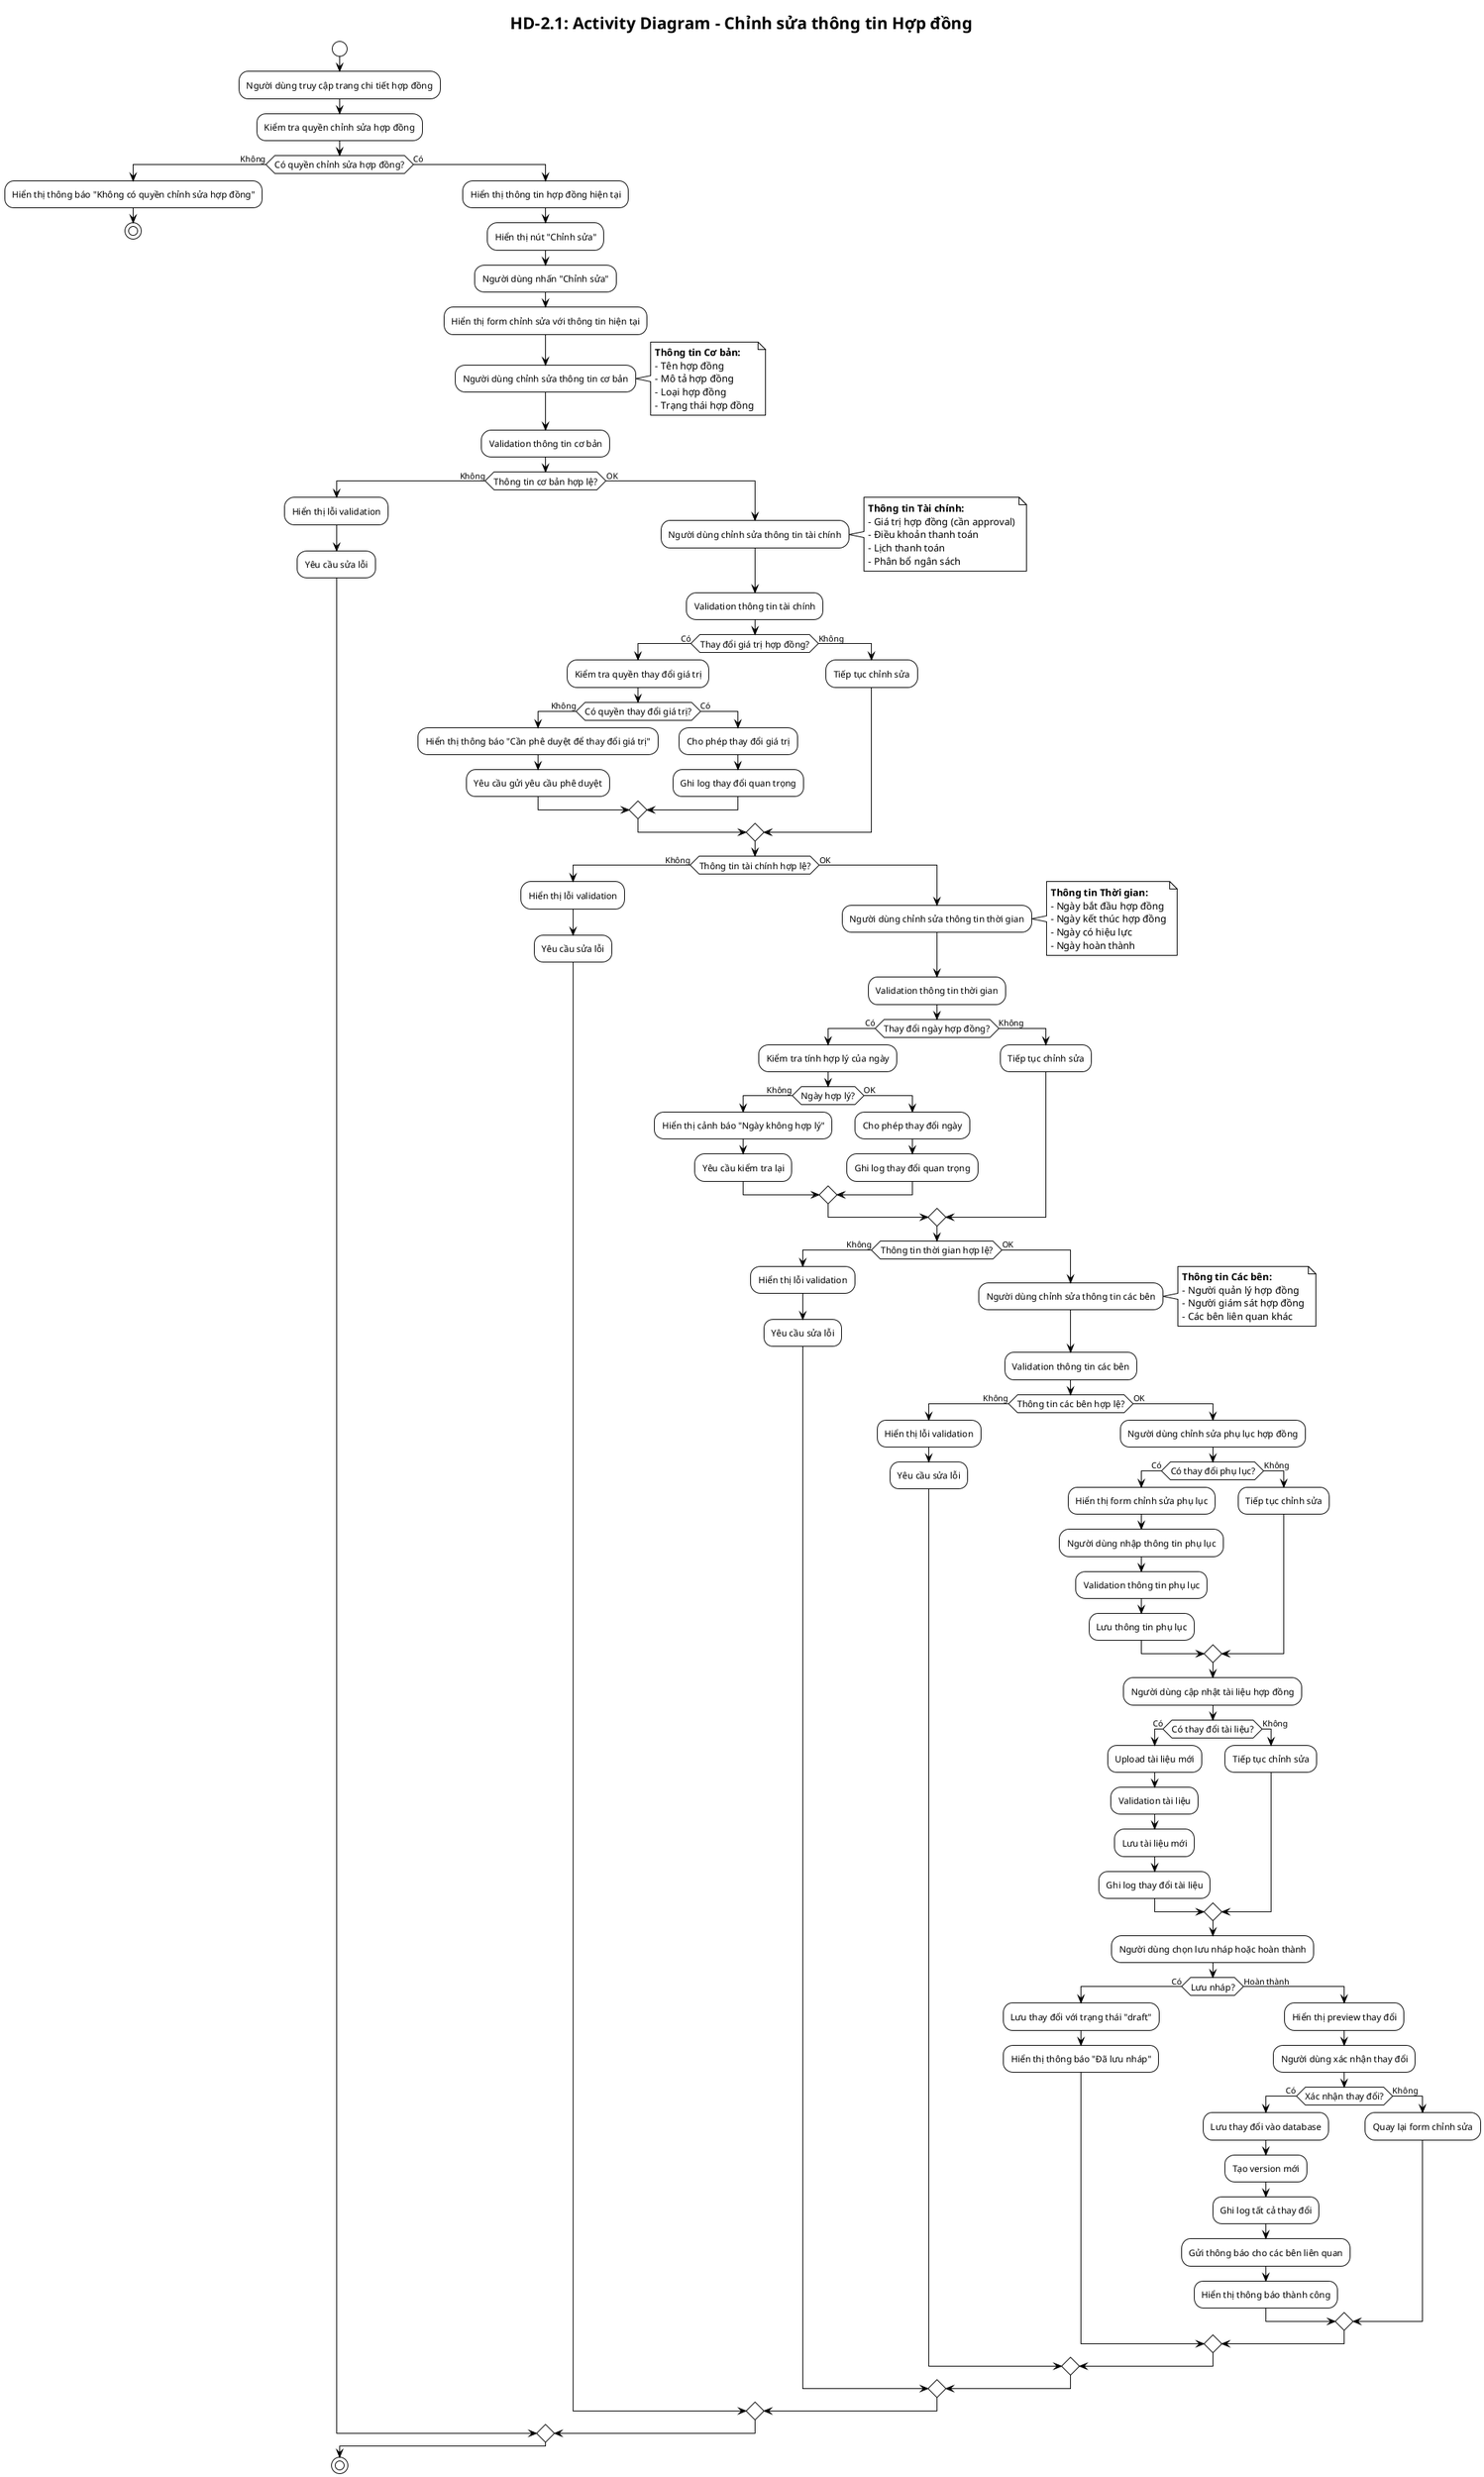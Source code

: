 @startuml HD-2.1 Activity Diagram
!theme plain
skinparam activityFontSize 12

title HD-2.1: Activity Diagram - Chỉnh sửa thông tin Hợp đồng

start

:Người dùng truy cập trang chi tiết hợp đồng;

:Kiểm tra quyền chỉnh sửa hợp đồng;

if (Có quyền chỉnh sửa hợp đồng?) then (Không)
    :Hiển thị thông báo "Không có quyền chỉnh sửa hợp đồng";
    stop
else (Có)
    :Hiển thị thông tin hợp đồng hiện tại;
    :Hiển thị nút "Chỉnh sửa";
    
    :Người dùng nhấn "Chỉnh sửa";
    :Hiển thị form chỉnh sửa với thông tin hiện tại;
    
    :Người dùng chỉnh sửa thông tin cơ bản;
    note right
    **Thông tin Cơ bản:**
    - Tên hợp đồng
    - Mô tả hợp đồng
    - Loại hợp đồng
    - Trạng thái hợp đồng
    end note
    
    :Validation thông tin cơ bản;
    
    if (Thông tin cơ bản hợp lệ?) then (Không)
        :Hiển thị lỗi validation;
        :Yêu cầu sửa lỗi;
    else (OK)
        :Người dùng chỉnh sửa thông tin tài chính;
        note right
        **Thông tin Tài chính:**
        - Giá trị hợp đồng (cần approval)
        - Điều khoản thanh toán
        - Lịch thanh toán
        - Phân bổ ngân sách
        end note
        
        :Validation thông tin tài chính;
        
        if (Thay đổi giá trị hợp đồng?) then (Có)
            :Kiểm tra quyền thay đổi giá trị;
            if (Có quyền thay đổi giá trị?) then (Không)
                :Hiển thị thông báo "Cần phê duyệt để thay đổi giá trị";
                :Yêu cầu gửi yêu cầu phê duyệt;
            else (Có)
                :Cho phép thay đổi giá trị;
                :Ghi log thay đổi quan trọng;
            endif
        else (Không)
            :Tiếp tục chỉnh sửa;
        endif
        
        if (Thông tin tài chính hợp lệ?) then (Không)
            :Hiển thị lỗi validation;
            :Yêu cầu sửa lỗi;
        else (OK)
            :Người dùng chỉnh sửa thông tin thời gian;
            note right
            **Thông tin Thời gian:**
            - Ngày bắt đầu hợp đồng
            - Ngày kết thúc hợp đồng
            - Ngày có hiệu lực
            - Ngày hoàn thành
            end note
            
            :Validation thông tin thời gian;
            
            if (Thay đổi ngày hợp đồng?) then (Có)
                :Kiểm tra tính hợp lý của ngày;
                if (Ngày hợp lý?) then (Không)
                    :Hiển thị cảnh báo "Ngày không hợp lý";
                    :Yêu cầu kiểm tra lại;
                else (OK)
                    :Cho phép thay đổi ngày;
                    :Ghi log thay đổi quan trọng;
                endif
            else (Không)
                :Tiếp tục chỉnh sửa;
            endif
            
            if (Thông tin thời gian hợp lệ?) then (Không)
                :Hiển thị lỗi validation;
                :Yêu cầu sửa lỗi;
            else (OK)
                :Người dùng chỉnh sửa thông tin các bên;
                note right
                **Thông tin Các bên:**
                - Người quản lý hợp đồng
                - Người giám sát hợp đồng
                - Các bên liên quan khác
                end note
                
                :Validation thông tin các bên;
                
                if (Thông tin các bên hợp lệ?) then (Không)
                    :Hiển thị lỗi validation;
                    :Yêu cầu sửa lỗi;
                else (OK)
                    :Người dùng chỉnh sửa phụ lục hợp đồng;
                    
                    if (Có thay đổi phụ lục?) then (Có)
                        :Hiển thị form chỉnh sửa phụ lục;
                        :Người dùng nhập thông tin phụ lục;
                        :Validation thông tin phụ lục;
                        :Lưu thông tin phụ lục;
                    else (Không)
                        :Tiếp tục chỉnh sửa;
                    endif
                    
                    :Người dùng cập nhật tài liệu hợp đồng;
                    
                    if (Có thay đổi tài liệu?) then (Có)
                        :Upload tài liệu mới;
                        :Validation tài liệu;
                        :Lưu tài liệu mới;
                        :Ghi log thay đổi tài liệu;
                    else (Không)
                        :Tiếp tục chỉnh sửa;
                    endif
                    
                    :Người dùng chọn lưu nháp hoặc hoàn thành;
                    
                    if (Lưu nháp?) then (Có)
                        :Lưu thay đổi với trạng thái "draft";
                        :Hiển thị thông báo "Đã lưu nháp";
                    else (Hoàn thành)
                        :Hiển thị preview thay đổi;
                        :Người dùng xác nhận thay đổi;
                        
                        if (Xác nhận thay đổi?) then (Có)
                            :Lưu thay đổi vào database;
                            :Tạo version mới;
                            :Ghi log tất cả thay đổi;
                            :Gửi thông báo cho các bên liên quan;
                            :Hiển thị thông báo thành công;
                        else (Không)
                            :Quay lại form chỉnh sửa;
                        endif
                    endif
                endif
            endif
        endif
    endif
endif

stop

@enduml
